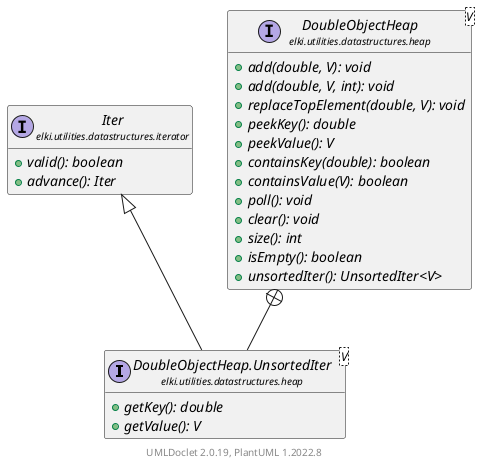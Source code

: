 @startuml
    remove .*\.(Instance|Par|Parameterizer|Factory)$
    set namespaceSeparator none
    hide empty fields
    hide empty methods

    interface "<size:14>DoubleObjectHeap.UnsortedIter\n<size:10>elki.utilities.datastructures.heap" as elki.utilities.datastructures.heap.DoubleObjectHeap.UnsortedIter<V> [[DoubleObjectHeap.UnsortedIter.html]] {
        {abstract} +getKey(): double
        {abstract} +getValue(): V
    }

    interface "<size:14>Iter\n<size:10>elki.utilities.datastructures.iterator" as elki.utilities.datastructures.iterator.Iter [[../iterator/Iter.html]] {
        {abstract} +valid(): boolean
        {abstract} +advance(): Iter
    }
    interface "<size:14>DoubleObjectHeap\n<size:10>elki.utilities.datastructures.heap" as elki.utilities.datastructures.heap.DoubleObjectHeap<V> [[DoubleObjectHeap.html]] {
        {abstract} +add(double, V): void
        {abstract} +add(double, V, int): void
        {abstract} +replaceTopElement(double, V): void
        {abstract} +peekKey(): double
        {abstract} +peekValue(): V
        {abstract} +containsKey(double): boolean
        {abstract} +containsValue(V): boolean
        {abstract} +poll(): void
        {abstract} +clear(): void
        {abstract} +size(): int
        {abstract} +isEmpty(): boolean
        {abstract} +unsortedIter(): UnsortedIter<V>
    }

    elki.utilities.datastructures.iterator.Iter <|-- elki.utilities.datastructures.heap.DoubleObjectHeap.UnsortedIter
    elki.utilities.datastructures.heap.DoubleObjectHeap +-- elki.utilities.datastructures.heap.DoubleObjectHeap.UnsortedIter

    center footer UMLDoclet 2.0.19, PlantUML 1.2022.8
@enduml
